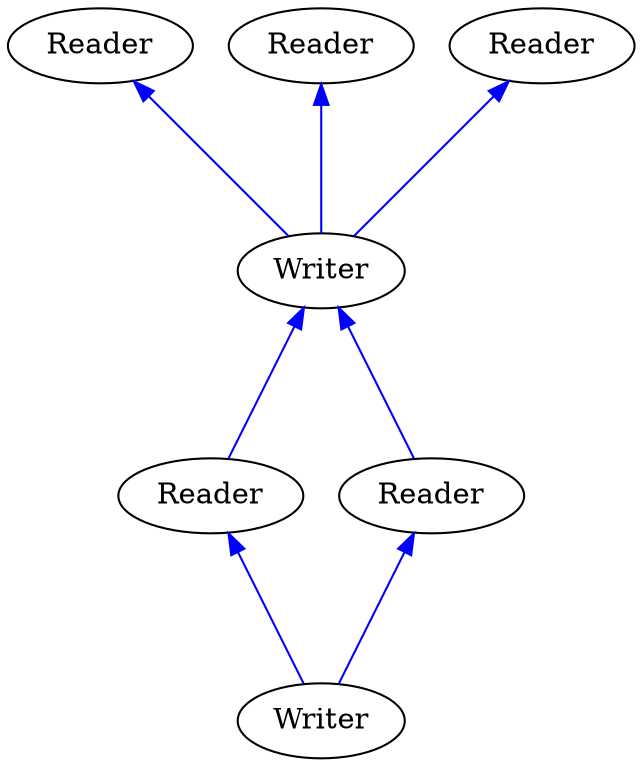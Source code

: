 digraph GraphVizOutput {
    rankdir=BT
    ranksep=1
      1884511064 [label="Reader", shape="ellipse", color="black"]
      1706888660 [label="Reader", shape="ellipse", color="black"]
      1591151994 [label="Reader", shape="ellipse", color="black"]
      1912008895 [label="Writer", shape="ellipse", color="black"]
       188204557 [label="Reader", shape="ellipse", color="black"]
      2058061115 [label="Reader", shape="ellipse", color="black"]
       314057576 [label="Writer", shape="ellipse", color="black"]
      1912008895 ->   1884511064 [style="solid", color="blue"]
      1912008895 ->   1706888660 [style="solid", color="blue"]
      1912008895 ->   1591151994 [style="solid", color="blue"]
       188204557 ->   1912008895 [style="solid", color="blue"]
      2058061115 ->   1912008895 [style="solid", color="blue"]
       314057576 ->    188204557 [style="solid", color="blue"]
       314057576 ->   2058061115 [style="solid", color="blue"]
}